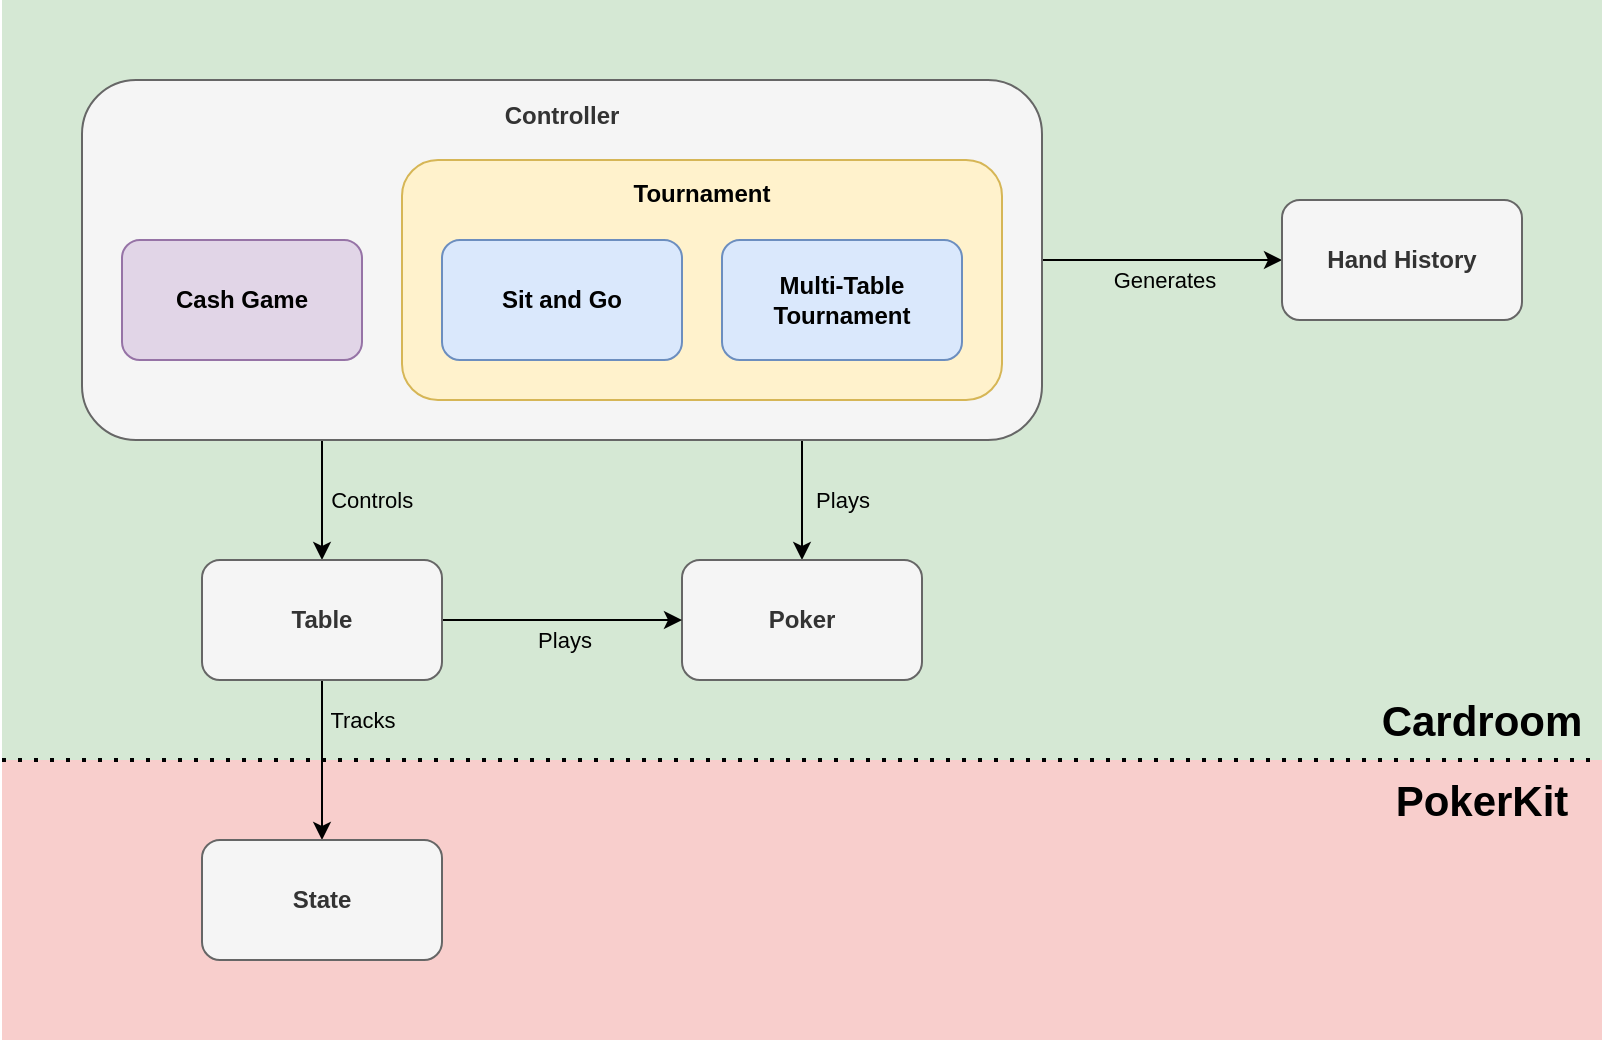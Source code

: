 <mxfile version="24.2.2" type="google">
  <diagram name="Page-1" id="hHT2BuVdvhSuvOyaG2OT">
    <mxGraphModel dx="1647" dy="893" grid="1" gridSize="10" guides="1" tooltips="1" connect="1" arrows="1" fold="1" page="1" pageScale="1" pageWidth="850" pageHeight="1100" math="0" shadow="0">
      <root>
        <mxCell id="0" />
        <mxCell id="1" parent="0" />
        <mxCell id="fgMxODtp3hKS1AOeUbdj-7" value="" style="rounded=0;whiteSpace=wrap;html=1;strokeColor=none;fillColor=#d5e8d4;" parent="1" vertex="1">
          <mxGeometry x="40" y="200" width="800" height="380" as="geometry" />
        </mxCell>
        <mxCell id="fgMxODtp3hKS1AOeUbdj-6" value="" style="rounded=0;whiteSpace=wrap;html=1;strokeColor=none;fillColor=#f8cecc;" parent="1" vertex="1">
          <mxGeometry x="40" y="580" width="800" height="140" as="geometry" />
        </mxCell>
        <mxCell id="iTWeYh3S7O1uH1NZW22o-15" style="edgeStyle=orthogonalEdgeStyle;rounded=0;orthogonalLoop=1;jettySize=auto;html=1;exitX=0.25;exitY=1;exitDx=0;exitDy=0;entryX=0.5;entryY=0;entryDx=0;entryDy=0;" parent="1" source="iTWeYh3S7O1uH1NZW22o-6" target="iTWeYh3S7O1uH1NZW22o-9" edge="1">
          <mxGeometry relative="1" as="geometry" />
        </mxCell>
        <mxCell id="iTWeYh3S7O1uH1NZW22o-18" value="&amp;nbsp; &amp;nbsp;Controls" style="edgeLabel;html=1;align=center;verticalAlign=middle;resizable=0;points=[];labelBackgroundColor=none;" parent="iTWeYh3S7O1uH1NZW22o-15" vertex="1" connectable="0">
          <mxGeometry x="0.005" relative="1" as="geometry">
            <mxPoint x="20" as="offset" />
          </mxGeometry>
        </mxCell>
        <mxCell id="iTWeYh3S7O1uH1NZW22o-16" style="edgeStyle=orthogonalEdgeStyle;rounded=0;orthogonalLoop=1;jettySize=auto;html=1;exitX=0.75;exitY=1;exitDx=0;exitDy=0;entryX=0.5;entryY=0;entryDx=0;entryDy=0;" parent="1" source="iTWeYh3S7O1uH1NZW22o-6" target="iTWeYh3S7O1uH1NZW22o-8" edge="1">
          <mxGeometry relative="1" as="geometry" />
        </mxCell>
        <mxCell id="iTWeYh3S7O1uH1NZW22o-17" value="Plays" style="edgeLabel;html=1;align=center;verticalAlign=middle;resizable=0;points=[];labelBackgroundColor=none;" parent="iTWeYh3S7O1uH1NZW22o-16" vertex="1" connectable="0">
          <mxGeometry x="-0.008" relative="1" as="geometry">
            <mxPoint x="20" as="offset" />
          </mxGeometry>
        </mxCell>
        <mxCell id="iTWeYh3S7O1uH1NZW22o-19" style="edgeStyle=orthogonalEdgeStyle;rounded=0;orthogonalLoop=1;jettySize=auto;html=1;exitX=1;exitY=0.5;exitDx=0;exitDy=0;entryX=0;entryY=0.5;entryDx=0;entryDy=0;" parent="1" source="iTWeYh3S7O1uH1NZW22o-6" target="iTWeYh3S7O1uH1NZW22o-7" edge="1">
          <mxGeometry relative="1" as="geometry" />
        </mxCell>
        <mxCell id="iTWeYh3S7O1uH1NZW22o-20" value="Generates" style="edgeLabel;html=1;align=center;verticalAlign=middle;resizable=0;points=[];labelBackgroundColor=none;" parent="iTWeYh3S7O1uH1NZW22o-19" vertex="1" connectable="0">
          <mxGeometry x="0.012" y="-1" relative="1" as="geometry">
            <mxPoint y="9" as="offset" />
          </mxGeometry>
        </mxCell>
        <mxCell id="iTWeYh3S7O1uH1NZW22o-6" value="&lt;b&gt;Controller&lt;/b&gt;&lt;div&gt;&lt;b&gt;&lt;br&gt;&lt;/b&gt;&lt;/div&gt;&lt;div&gt;&lt;b&gt;&lt;br&gt;&lt;/b&gt;&lt;/div&gt;&lt;div&gt;&lt;b&gt;&lt;br&gt;&lt;/b&gt;&lt;/div&gt;&lt;div&gt;&lt;b&gt;&lt;br&gt;&lt;/b&gt;&lt;/div&gt;&lt;div&gt;&lt;b&gt;&lt;br&gt;&lt;/b&gt;&lt;/div&gt;&lt;div&gt;&lt;b&gt;&lt;br&gt;&lt;/b&gt;&lt;/div&gt;&lt;div&gt;&lt;b&gt;&lt;br&gt;&lt;/b&gt;&lt;/div&gt;&lt;div&gt;&lt;b&gt;&lt;br&gt;&lt;/b&gt;&lt;/div&gt;&lt;div&gt;&lt;b&gt;&lt;br&gt;&lt;/b&gt;&lt;/div&gt;&lt;div&gt;&lt;br&gt;&lt;/div&gt;" style="rounded=1;whiteSpace=wrap;html=1;fillColor=#f5f5f5;fontColor=#333333;strokeColor=#666666;" parent="1" vertex="1">
          <mxGeometry x="80" y="240" width="480" height="180" as="geometry" />
        </mxCell>
        <mxCell id="iTWeYh3S7O1uH1NZW22o-5" value="&lt;b&gt;Tournament&lt;/b&gt;&lt;div&gt;&lt;b&gt;&lt;br&gt;&lt;/b&gt;&lt;/div&gt;&lt;div&gt;&lt;b&gt;&lt;br&gt;&lt;/b&gt;&lt;/div&gt;&lt;div&gt;&lt;b&gt;&lt;br&gt;&lt;/b&gt;&lt;/div&gt;&lt;div&gt;&lt;b&gt;&lt;br&gt;&lt;/b&gt;&lt;/div&gt;&lt;div&gt;&lt;b&gt;&lt;br&gt;&lt;/b&gt;&lt;/div&gt;&lt;div&gt;&lt;br&gt;&lt;/div&gt;" style="rounded=1;whiteSpace=wrap;html=1;fillColor=#fff2cc;strokeColor=#d6b656;" parent="1" vertex="1">
          <mxGeometry x="240" y="280" width="300" height="120" as="geometry" />
        </mxCell>
        <mxCell id="iTWeYh3S7O1uH1NZW22o-1" value="&lt;b&gt;Cash Game&lt;/b&gt;" style="rounded=1;whiteSpace=wrap;html=1;fillColor=#e1d5e7;strokeColor=#9673a6;" parent="1" vertex="1">
          <mxGeometry x="100" y="320" width="120" height="60" as="geometry" />
        </mxCell>
        <mxCell id="iTWeYh3S7O1uH1NZW22o-2" value="&lt;b&gt;Sit and Go&lt;/b&gt;" style="rounded=1;whiteSpace=wrap;html=1;fillColor=#dae8fc;strokeColor=#6c8ebf;" parent="1" vertex="1">
          <mxGeometry x="260" y="320" width="120" height="60" as="geometry" />
        </mxCell>
        <mxCell id="iTWeYh3S7O1uH1NZW22o-4" value="&lt;b&gt;Multi-Table Tournament&lt;/b&gt;" style="rounded=1;whiteSpace=wrap;html=1;fillColor=#dae8fc;strokeColor=#6c8ebf;" parent="1" vertex="1">
          <mxGeometry x="400" y="320" width="120" height="60" as="geometry" />
        </mxCell>
        <mxCell id="iTWeYh3S7O1uH1NZW22o-7" value="&lt;b&gt;Hand History&lt;/b&gt;" style="rounded=1;whiteSpace=wrap;html=1;fillColor=#f5f5f5;fontColor=#333333;strokeColor=#666666;" parent="1" vertex="1">
          <mxGeometry x="680" y="300" width="120" height="60" as="geometry" />
        </mxCell>
        <mxCell id="iTWeYh3S7O1uH1NZW22o-8" value="&lt;b&gt;Poker&lt;/b&gt;" style="rounded=1;whiteSpace=wrap;html=1;fillColor=#f5f5f5;fontColor=#333333;strokeColor=#666666;" parent="1" vertex="1">
          <mxGeometry x="380" y="480" width="120" height="60" as="geometry" />
        </mxCell>
        <mxCell id="iTWeYh3S7O1uH1NZW22o-11" style="edgeStyle=orthogonalEdgeStyle;rounded=0;orthogonalLoop=1;jettySize=auto;html=1;exitX=1;exitY=0.5;exitDx=0;exitDy=0;entryX=0;entryY=0.5;entryDx=0;entryDy=0;" parent="1" source="iTWeYh3S7O1uH1NZW22o-9" target="iTWeYh3S7O1uH1NZW22o-8" edge="1">
          <mxGeometry relative="1" as="geometry" />
        </mxCell>
        <mxCell id="iTWeYh3S7O1uH1NZW22o-14" value="Plays" style="edgeLabel;html=1;align=center;verticalAlign=middle;resizable=0;points=[];labelBackgroundColor=none;" parent="iTWeYh3S7O1uH1NZW22o-11" vertex="1" connectable="0">
          <mxGeometry x="0.005" relative="1" as="geometry">
            <mxPoint y="10" as="offset" />
          </mxGeometry>
        </mxCell>
        <mxCell id="iTWeYh3S7O1uH1NZW22o-22" style="edgeStyle=orthogonalEdgeStyle;rounded=0;orthogonalLoop=1;jettySize=auto;html=1;exitX=0.5;exitY=1;exitDx=0;exitDy=0;entryX=0.5;entryY=0;entryDx=0;entryDy=0;" parent="1" source="iTWeYh3S7O1uH1NZW22o-9" target="iTWeYh3S7O1uH1NZW22o-21" edge="1">
          <mxGeometry relative="1" as="geometry" />
        </mxCell>
        <mxCell id="iTWeYh3S7O1uH1NZW22o-23" value="Tracks" style="edgeLabel;html=1;align=center;verticalAlign=middle;resizable=0;points=[];labelBackgroundColor=none;" parent="iTWeYh3S7O1uH1NZW22o-22" vertex="1" connectable="0">
          <mxGeometry x="-0.054" relative="1" as="geometry">
            <mxPoint x="20" y="-18" as="offset" />
          </mxGeometry>
        </mxCell>
        <mxCell id="iTWeYh3S7O1uH1NZW22o-9" value="&lt;b&gt;Table&lt;/b&gt;" style="rounded=1;whiteSpace=wrap;html=1;fillColor=#f5f5f5;fontColor=#333333;strokeColor=#666666;" parent="1" vertex="1">
          <mxGeometry x="140" y="480" width="120" height="60" as="geometry" />
        </mxCell>
        <mxCell id="iTWeYh3S7O1uH1NZW22o-21" value="&lt;b&gt;State&lt;/b&gt;" style="rounded=1;whiteSpace=wrap;html=1;fillColor=#f5f5f5;fontColor=#333333;strokeColor=#666666;" parent="1" vertex="1">
          <mxGeometry x="140" y="620" width="120" height="60" as="geometry" />
        </mxCell>
        <mxCell id="fgMxODtp3hKS1AOeUbdj-2" value="" style="endArrow=none;dashed=1;html=1;dashPattern=1 3;strokeWidth=2;rounded=0;" parent="1" edge="1">
          <mxGeometry width="50" height="50" relative="1" as="geometry">
            <mxPoint x="40" y="580" as="sourcePoint" />
            <mxPoint x="840" y="580" as="targetPoint" />
          </mxGeometry>
        </mxCell>
        <mxCell id="fgMxODtp3hKS1AOeUbdj-3" value="&lt;b&gt;&lt;font style=&quot;font-size: 21px;&quot;&gt;Cardroom&lt;/font&gt;&lt;/b&gt;" style="text;html=1;align=center;verticalAlign=middle;whiteSpace=wrap;rounded=0;" parent="1" vertex="1">
          <mxGeometry x="720" y="540" width="120" height="40" as="geometry" />
        </mxCell>
        <mxCell id="fgMxODtp3hKS1AOeUbdj-4" value="&lt;b&gt;&lt;font style=&quot;font-size: 21px;&quot;&gt;PokerKit&lt;/font&gt;&lt;/b&gt;" style="text;html=1;align=center;verticalAlign=middle;whiteSpace=wrap;rounded=0;" parent="1" vertex="1">
          <mxGeometry x="720" y="580" width="120" height="40" as="geometry" />
        </mxCell>
      </root>
    </mxGraphModel>
  </diagram>
</mxfile>
